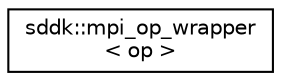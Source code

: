 digraph "Graphical Class Hierarchy"
{
 // INTERACTIVE_SVG=YES
  edge [fontname="Helvetica",fontsize="10",labelfontname="Helvetica",labelfontsize="10"];
  node [fontname="Helvetica",fontsize="10",shape=record];
  rankdir="LR";
  Node1 [label="sddk::mpi_op_wrapper\l\< op \>",height=0.2,width=0.4,color="black", fillcolor="white", style="filled",URL="$structsddk_1_1mpi__op__wrapper.html"];
}
